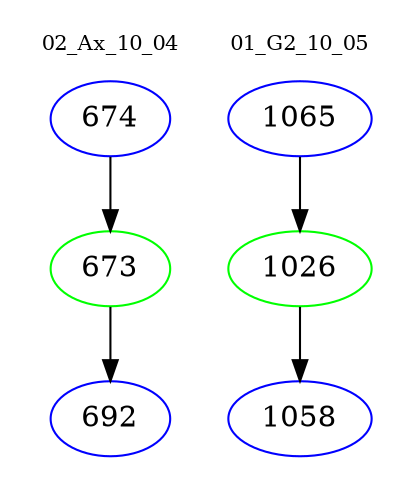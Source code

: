 digraph{
subgraph cluster_0 {
color = white
label = "02_Ax_10_04";
fontsize=10;
T0_674 [label="674", color="blue"]
T0_674 -> T0_673 [color="black"]
T0_673 [label="673", color="green"]
T0_673 -> T0_692 [color="black"]
T0_692 [label="692", color="blue"]
}
subgraph cluster_1 {
color = white
label = "01_G2_10_05";
fontsize=10;
T1_1065 [label="1065", color="blue"]
T1_1065 -> T1_1026 [color="black"]
T1_1026 [label="1026", color="green"]
T1_1026 -> T1_1058 [color="black"]
T1_1058 [label="1058", color="blue"]
}
}
